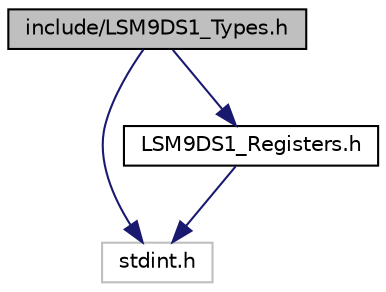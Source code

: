 digraph "include/LSM9DS1_Types.h"
{
  edge [fontname="Helvetica",fontsize="10",labelfontname="Helvetica",labelfontsize="10"];
  node [fontname="Helvetica",fontsize="10",shape=record];
  Node0 [label="include/LSM9DS1_Types.h",height=0.2,width=0.4,color="black", fillcolor="grey75", style="filled", fontcolor="black"];
  Node0 -> Node1 [color="midnightblue",fontsize="10",style="solid"];
  Node1 [label="stdint.h",height=0.2,width=0.4,color="grey75", fillcolor="white", style="filled"];
  Node0 -> Node2 [color="midnightblue",fontsize="10",style="solid"];
  Node2 [label="LSM9DS1_Registers.h",height=0.2,width=0.4,color="black", fillcolor="white", style="filled",URL="$LSM9DS1__Registers_8h.html"];
  Node2 -> Node1 [color="midnightblue",fontsize="10",style="solid"];
}
